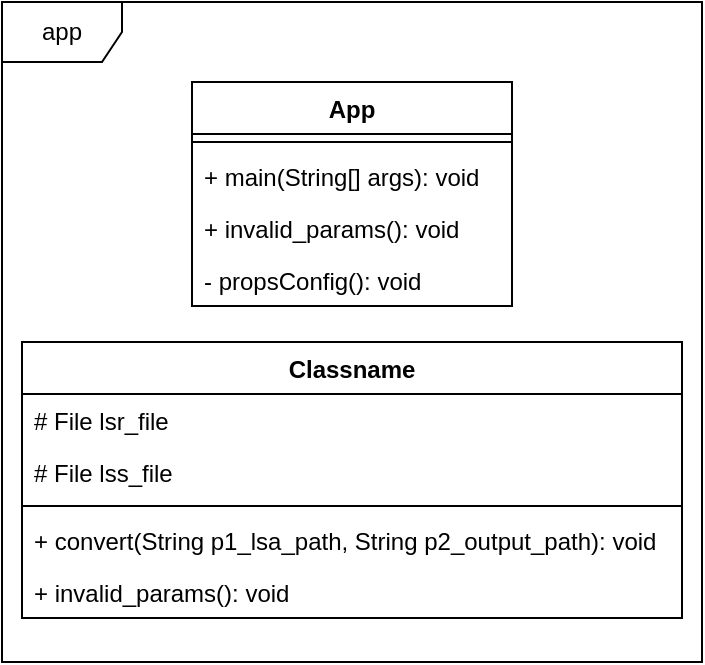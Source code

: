 <mxfile version="14.6.13" type="device"><diagram id="C5RBs43oDa-KdzZeNtuy" name="Page-1"><mxGraphModel dx="1178" dy="709" grid="1" gridSize="10" guides="1" tooltips="1" connect="1" arrows="1" fold="1" page="1" pageScale="1" pageWidth="827" pageHeight="1169" math="0" shadow="0"><root><mxCell id="WIyWlLk6GJQsqaUBKTNV-0"/><mxCell id="WIyWlLk6GJQsqaUBKTNV-1" parent="WIyWlLk6GJQsqaUBKTNV-0"/><mxCell id="EiIajNFdcHRlfUHazVrk-9" value="app" style="shape=umlFrame;whiteSpace=wrap;html=1;" parent="WIyWlLk6GJQsqaUBKTNV-1" vertex="1"><mxGeometry x="150" y="220" width="350" height="330" as="geometry"/></mxCell><mxCell id="EiIajNFdcHRlfUHazVrk-3" value="App" style="swimlane;fontStyle=1;align=center;verticalAlign=top;childLayout=stackLayout;horizontal=1;startSize=26;horizontalStack=0;resizeParent=1;resizeParentMax=0;resizeLast=0;collapsible=1;marginBottom=0;" parent="WIyWlLk6GJQsqaUBKTNV-1" vertex="1"><mxGeometry x="245" y="260" width="160" height="112" as="geometry"/></mxCell><mxCell id="EiIajNFdcHRlfUHazVrk-5" value="" style="line;strokeWidth=1;fillColor=none;align=left;verticalAlign=middle;spacingTop=-1;spacingLeft=3;spacingRight=3;rotatable=0;labelPosition=right;points=[];portConstraint=eastwest;" parent="EiIajNFdcHRlfUHazVrk-3" vertex="1"><mxGeometry y="26" width="160" height="8" as="geometry"/></mxCell><mxCell id="EiIajNFdcHRlfUHazVrk-6" value="+ main(String[] args): void" style="text;strokeColor=none;fillColor=none;align=left;verticalAlign=top;spacingLeft=4;spacingRight=4;overflow=hidden;rotatable=0;points=[[0,0.5],[1,0.5]];portConstraint=eastwest;" parent="EiIajNFdcHRlfUHazVrk-3" vertex="1"><mxGeometry y="34" width="160" height="26" as="geometry"/></mxCell><mxCell id="EiIajNFdcHRlfUHazVrk-8" value="+ invalid_params(): void" style="text;strokeColor=none;fillColor=none;align=left;verticalAlign=top;spacingLeft=4;spacingRight=4;overflow=hidden;rotatable=0;points=[[0,0.5],[1,0.5]];portConstraint=eastwest;" parent="EiIajNFdcHRlfUHazVrk-3" vertex="1"><mxGeometry y="60" width="160" height="26" as="geometry"/></mxCell><mxCell id="EiIajNFdcHRlfUHazVrk-7" value="- propsConfig(): void" style="text;strokeColor=none;fillColor=none;align=left;verticalAlign=top;spacingLeft=4;spacingRight=4;overflow=hidden;rotatable=0;points=[[0,0.5],[1,0.5]];portConstraint=eastwest;" parent="EiIajNFdcHRlfUHazVrk-3" vertex="1"><mxGeometry y="86" width="160" height="26" as="geometry"/></mxCell><mxCell id="SW7DJWNyPHYDpVcsAPjB-0" value="Classname" style="swimlane;fontStyle=1;align=center;verticalAlign=top;childLayout=stackLayout;horizontal=1;startSize=26;horizontalStack=0;resizeParent=1;resizeParentMax=0;resizeLast=0;collapsible=1;marginBottom=0;" vertex="1" parent="WIyWlLk6GJQsqaUBKTNV-1"><mxGeometry x="160" y="390" width="330" height="138" as="geometry"/></mxCell><mxCell id="EiIajNFdcHRlfUHazVrk-2" value="# File lsr_file" style="text;strokeColor=none;fillColor=none;align=left;verticalAlign=top;spacingLeft=4;spacingRight=4;overflow=hidden;rotatable=0;points=[[0,0.5],[1,0.5]];portConstraint=eastwest;" parent="SW7DJWNyPHYDpVcsAPjB-0" vertex="1"><mxGeometry y="26" width="330" height="26" as="geometry"/></mxCell><mxCell id="EiIajNFdcHRlfUHazVrk-4" value="# File lss_file" style="text;strokeColor=none;fillColor=none;align=left;verticalAlign=top;spacingLeft=4;spacingRight=4;overflow=hidden;rotatable=0;points=[[0,0.5],[1,0.5]];portConstraint=eastwest;" parent="SW7DJWNyPHYDpVcsAPjB-0" vertex="1"><mxGeometry y="52" width="330" height="26" as="geometry"/></mxCell><mxCell id="SW7DJWNyPHYDpVcsAPjB-2" value="" style="line;strokeWidth=1;fillColor=none;align=left;verticalAlign=middle;spacingTop=-1;spacingLeft=3;spacingRight=3;rotatable=0;labelPosition=right;points=[];portConstraint=eastwest;" vertex="1" parent="SW7DJWNyPHYDpVcsAPjB-0"><mxGeometry y="78" width="330" height="8" as="geometry"/></mxCell><mxCell id="SW7DJWNyPHYDpVcsAPjB-3" value="+ convert(String p1_lsa_path, String p2_output_path): void" style="text;strokeColor=none;fillColor=none;align=left;verticalAlign=top;spacingLeft=4;spacingRight=4;overflow=hidden;rotatable=0;points=[[0,0.5],[1,0.5]];portConstraint=eastwest;" vertex="1" parent="SW7DJWNyPHYDpVcsAPjB-0"><mxGeometry y="86" width="330" height="26" as="geometry"/></mxCell><mxCell id="SW7DJWNyPHYDpVcsAPjB-4" value="+ invalid_params(): void" style="text;strokeColor=none;fillColor=none;align=left;verticalAlign=top;spacingLeft=4;spacingRight=4;overflow=hidden;rotatable=0;points=[[0,0.5],[1,0.5]];portConstraint=eastwest;" vertex="1" parent="SW7DJWNyPHYDpVcsAPjB-0"><mxGeometry y="112" width="330" height="26" as="geometry"/></mxCell></root></mxGraphModel></diagram></mxfile>